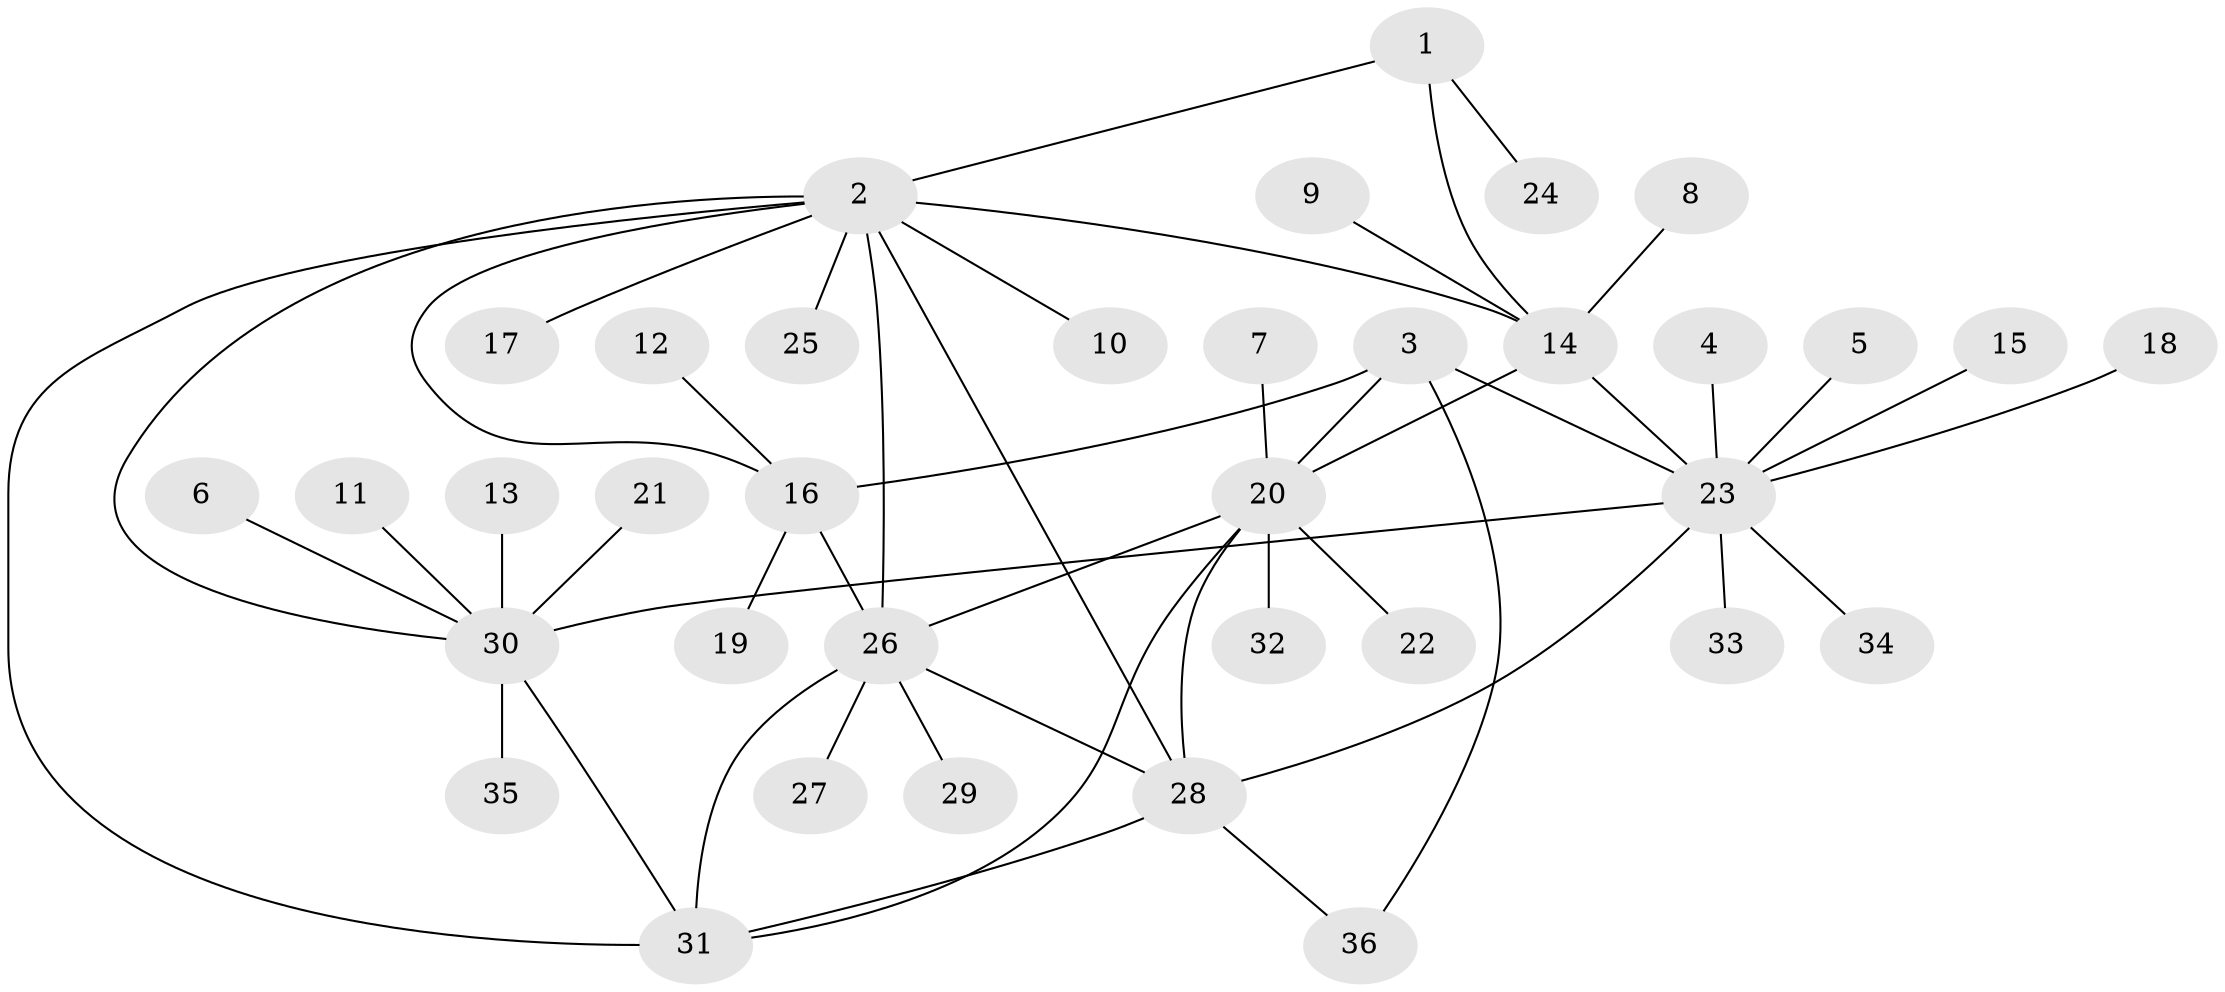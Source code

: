 // original degree distribution, {5: 0.027777777777777776, 7: 0.06944444444444445, 4: 0.05555555555555555, 6: 0.041666666666666664, 9: 0.013888888888888888, 8: 0.013888888888888888, 3: 0.09722222222222222, 2: 0.1111111111111111, 1: 0.5694444444444444}
// Generated by graph-tools (version 1.1) at 2025/50/03/09/25 03:50:42]
// undirected, 36 vertices, 49 edges
graph export_dot {
graph [start="1"]
  node [color=gray90,style=filled];
  1;
  2;
  3;
  4;
  5;
  6;
  7;
  8;
  9;
  10;
  11;
  12;
  13;
  14;
  15;
  16;
  17;
  18;
  19;
  20;
  21;
  22;
  23;
  24;
  25;
  26;
  27;
  28;
  29;
  30;
  31;
  32;
  33;
  34;
  35;
  36;
  1 -- 2 [weight=1.0];
  1 -- 14 [weight=1.0];
  1 -- 24 [weight=1.0];
  2 -- 10 [weight=1.0];
  2 -- 14 [weight=1.0];
  2 -- 16 [weight=1.0];
  2 -- 17 [weight=1.0];
  2 -- 25 [weight=1.0];
  2 -- 26 [weight=1.0];
  2 -- 28 [weight=1.0];
  2 -- 30 [weight=1.0];
  2 -- 31 [weight=1.0];
  3 -- 16 [weight=1.0];
  3 -- 20 [weight=2.0];
  3 -- 23 [weight=1.0];
  3 -- 36 [weight=1.0];
  4 -- 23 [weight=1.0];
  5 -- 23 [weight=1.0];
  6 -- 30 [weight=1.0];
  7 -- 20 [weight=1.0];
  8 -- 14 [weight=1.0];
  9 -- 14 [weight=1.0];
  11 -- 30 [weight=1.0];
  12 -- 16 [weight=1.0];
  13 -- 30 [weight=1.0];
  14 -- 20 [weight=1.0];
  14 -- 23 [weight=1.0];
  15 -- 23 [weight=1.0];
  16 -- 19 [weight=1.0];
  16 -- 26 [weight=1.0];
  18 -- 23 [weight=1.0];
  20 -- 22 [weight=1.0];
  20 -- 26 [weight=1.0];
  20 -- 28 [weight=1.0];
  20 -- 31 [weight=1.0];
  20 -- 32 [weight=1.0];
  21 -- 30 [weight=1.0];
  23 -- 28 [weight=1.0];
  23 -- 30 [weight=1.0];
  23 -- 33 [weight=1.0];
  23 -- 34 [weight=1.0];
  26 -- 27 [weight=1.0];
  26 -- 28 [weight=1.0];
  26 -- 29 [weight=1.0];
  26 -- 31 [weight=1.0];
  28 -- 31 [weight=1.0];
  28 -- 36 [weight=1.0];
  30 -- 31 [weight=1.0];
  30 -- 35 [weight=1.0];
}

